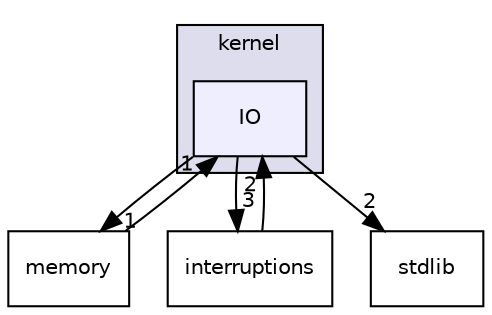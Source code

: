 digraph "kernel/IO" {
  compound=true
  node [ fontsize="10", fontname="Helvetica"];
  edge [ labelfontsize="10", labelfontname="Helvetica"];
  subgraph clusterdir_dc43877d82dd332f9fb2071fcca799d6 {
    graph [ bgcolor="#ddddee", pencolor="black", label="kernel" fontname="Helvetica", fontsize="10", URL="dir_dc43877d82dd332f9fb2071fcca799d6.html"]
  dir_437c8b8cd7f1d4eda4759adcec27e61a [shape=box, label="IO", style="filled", fillcolor="#eeeeff", pencolor="black", URL="dir_437c8b8cd7f1d4eda4759adcec27e61a.html"];
  }
  dir_b441c67f0e4a3dbd0ffac019137899e0 [shape=box label="memory" URL="dir_b441c67f0e4a3dbd0ffac019137899e0.html"];
  dir_5813c2648decd8e993faec09fdc4bf8a [shape=box label="interruptions" URL="dir_5813c2648decd8e993faec09fdc4bf8a.html"];
  dir_09b6c22482a221bb7e180ac97b23c33c [shape=box label="stdlib" URL="dir_09b6c22482a221bb7e180ac97b23c33c.html"];
  dir_b441c67f0e4a3dbd0ffac019137899e0->dir_437c8b8cd7f1d4eda4759adcec27e61a [headlabel="1", labeldistance=1.5 headhref="dir_000003_000002.html"];
  dir_5813c2648decd8e993faec09fdc4bf8a->dir_437c8b8cd7f1d4eda4759adcec27e61a [headlabel="2", labeldistance=1.5 headhref="dir_000001_000002.html"];
  dir_437c8b8cd7f1d4eda4759adcec27e61a->dir_b441c67f0e4a3dbd0ffac019137899e0 [headlabel="1", labeldistance=1.5 headhref="dir_000002_000003.html"];
  dir_437c8b8cd7f1d4eda4759adcec27e61a->dir_5813c2648decd8e993faec09fdc4bf8a [headlabel="3", labeldistance=1.5 headhref="dir_000002_000001.html"];
  dir_437c8b8cd7f1d4eda4759adcec27e61a->dir_09b6c22482a221bb7e180ac97b23c33c [headlabel="2", labeldistance=1.5 headhref="dir_000002_000004.html"];
}
